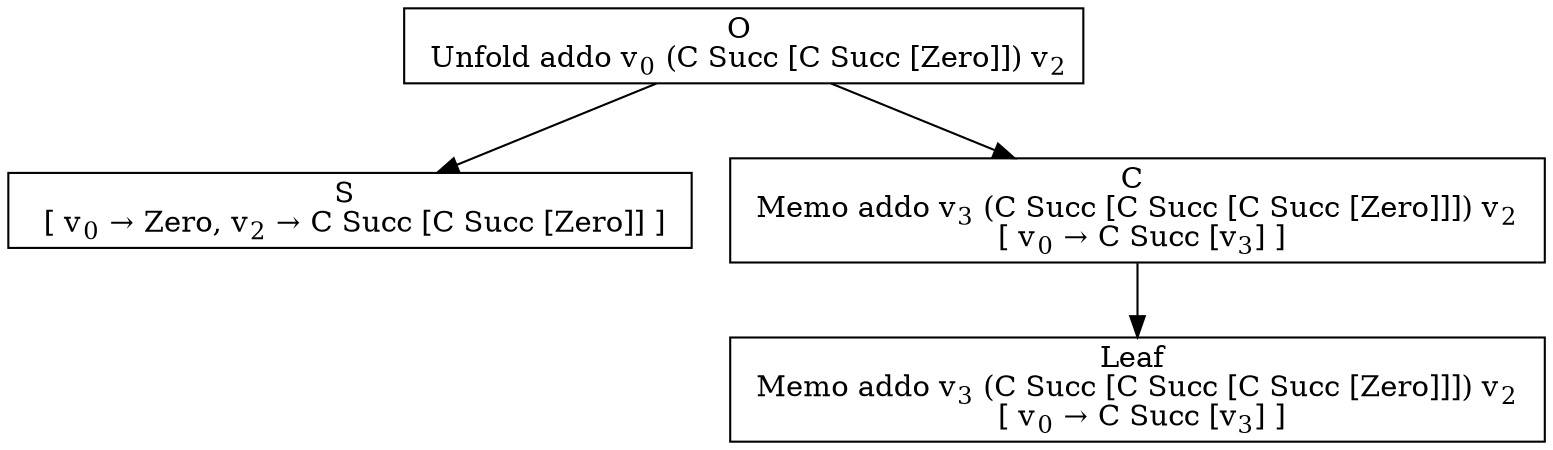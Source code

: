 digraph {
    graph [rankdir=TB
          ,bgcolor=transparent];
    node [shape=box
         ,fillcolor=white
         ,style=filled];
    0 [label=<O <BR/> Unfold addo v<SUB>0</SUB> (C Succ [C Succ [Zero]]) v<SUB>2</SUB>>];
    1 [label=<S <BR/>  [ v<SUB>0</SUB> &rarr; Zero, v<SUB>2</SUB> &rarr; C Succ [C Succ [Zero]] ] >];
    2 [label=<C <BR/> Memo addo v<SUB>3</SUB> (C Succ [C Succ [C Succ [Zero]]]) v<SUB>2</SUB> <BR/>  [ v<SUB>0</SUB> &rarr; C Succ [v<SUB>3</SUB>] ] >];
    3 [label=<Leaf <BR/> Memo addo v<SUB>3</SUB> (C Succ [C Succ [C Succ [Zero]]]) v<SUB>2</SUB> <BR/>  [ v<SUB>0</SUB> &rarr; C Succ [v<SUB>3</SUB>] ] >];
    0 -> 1 [label=""];
    0 -> 2 [label=""];
    2 -> 3 [label=""];
}
